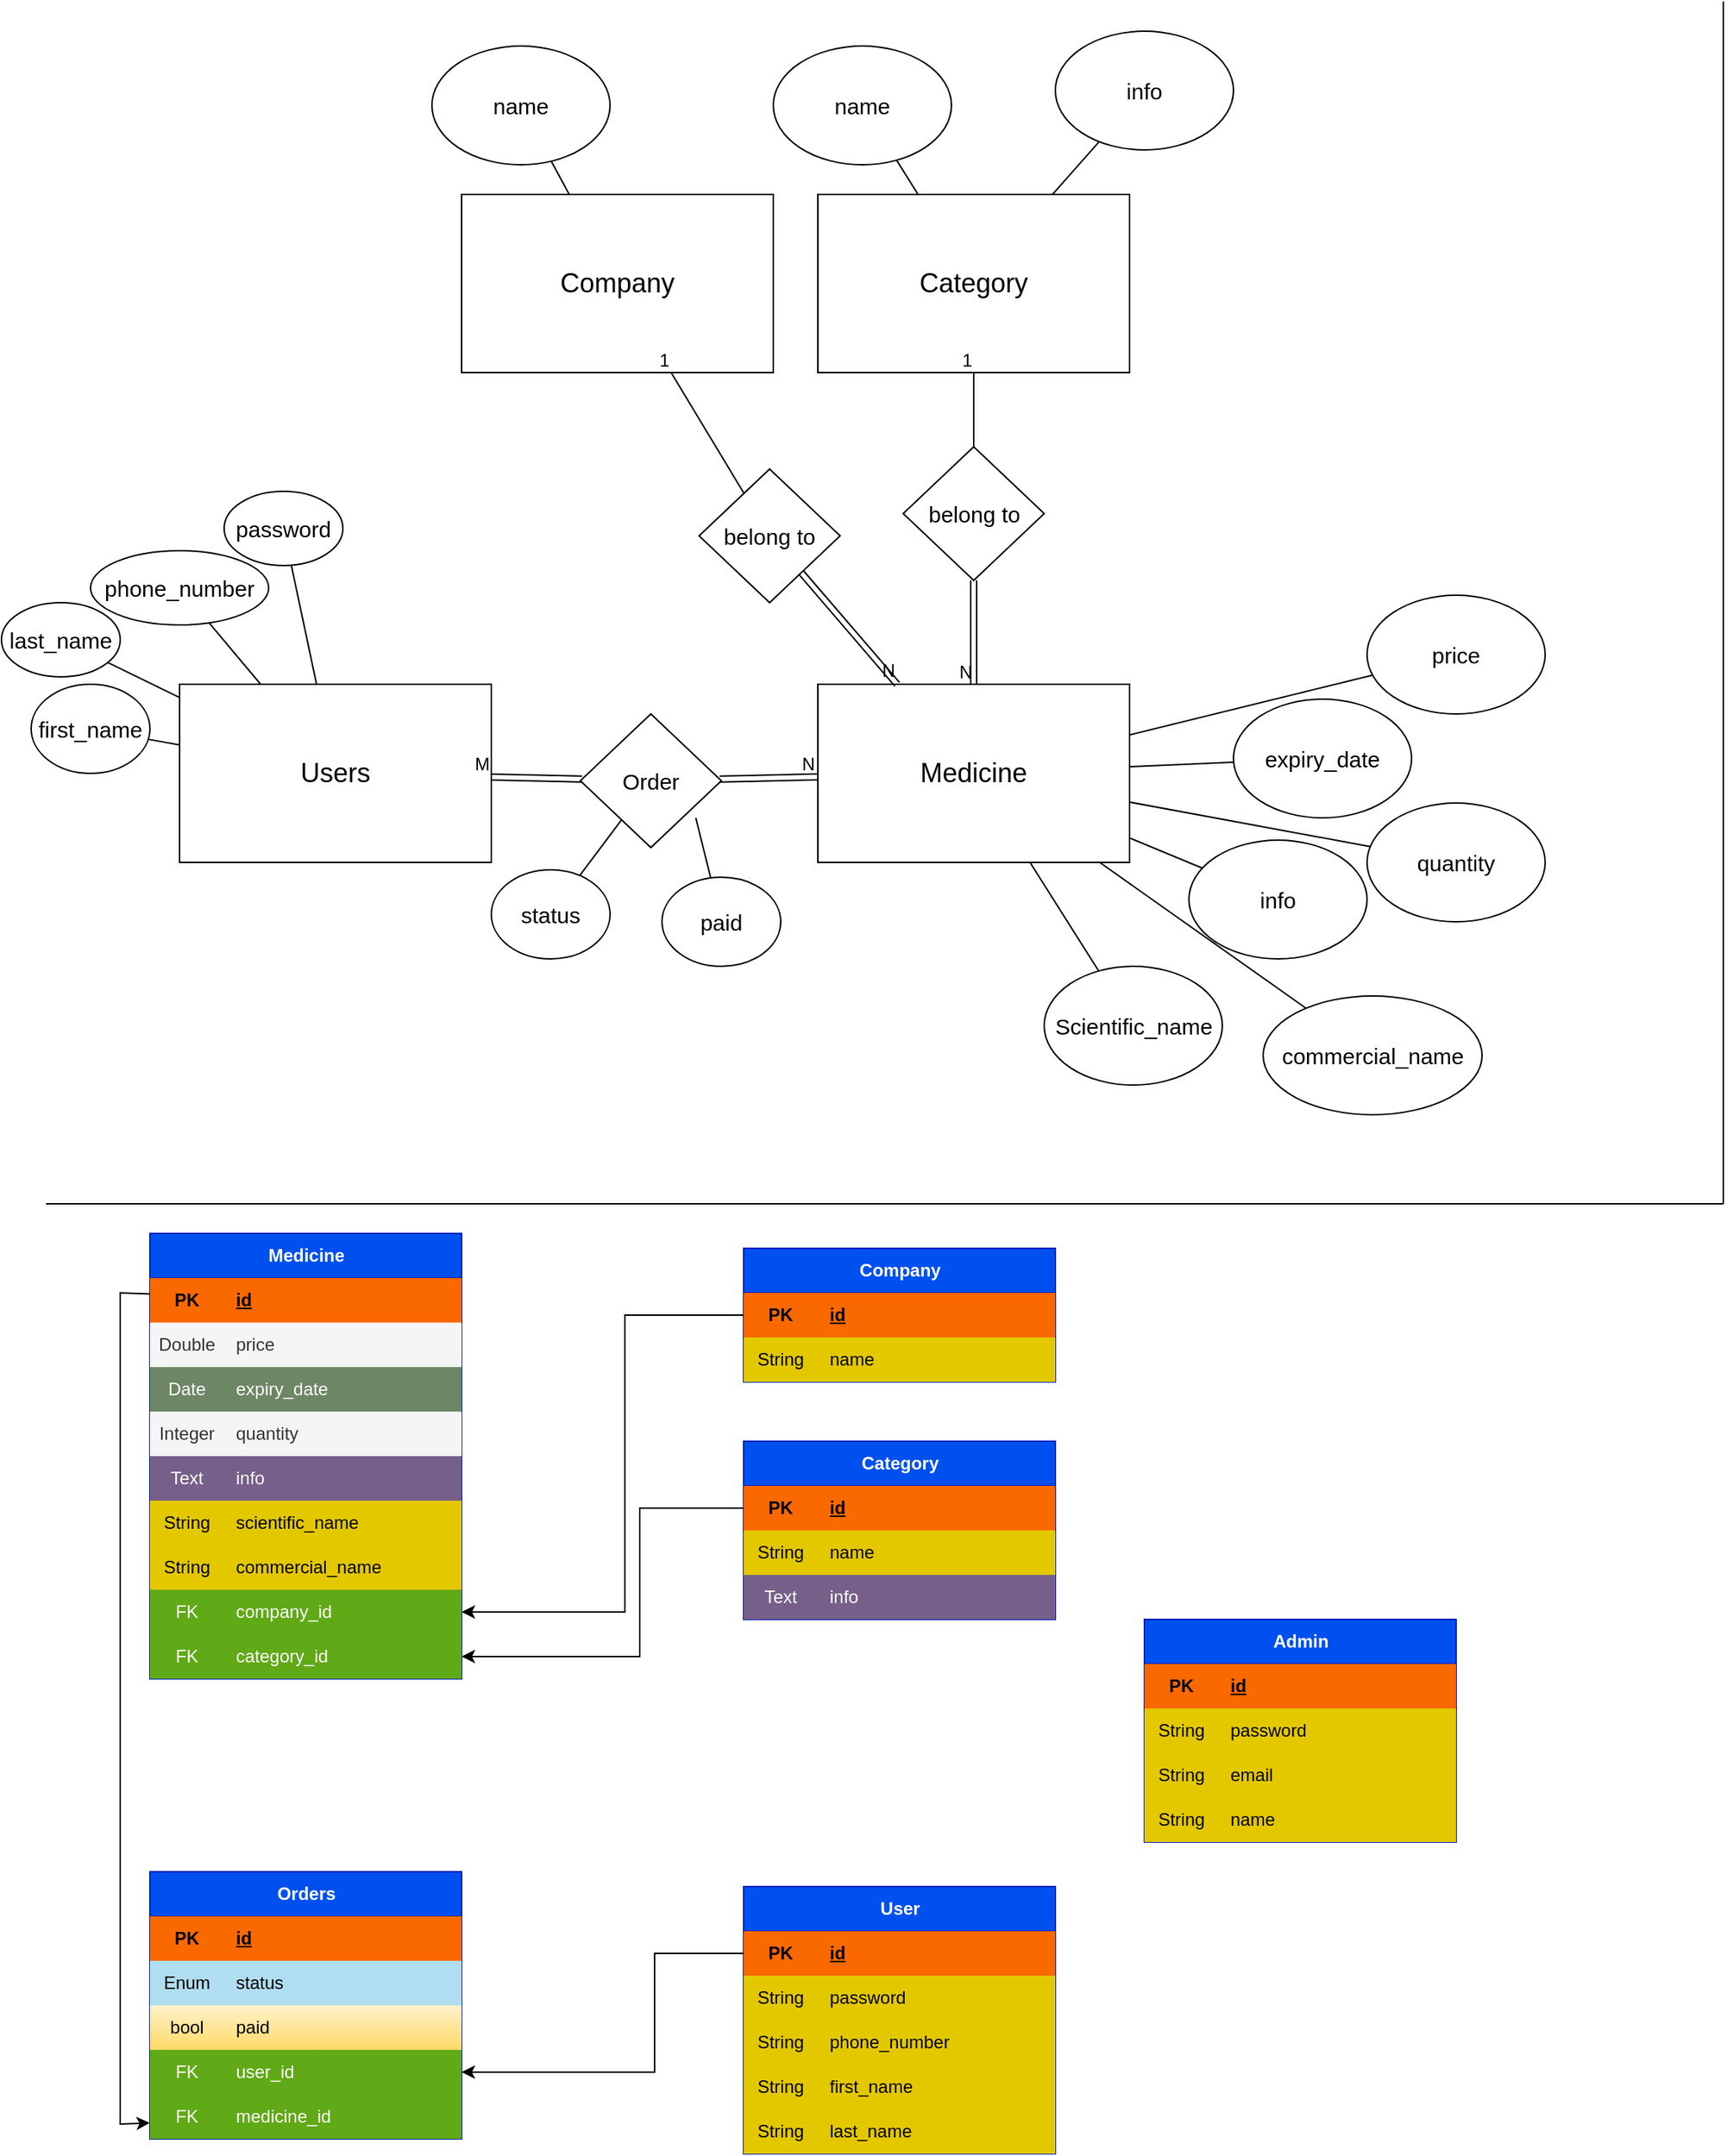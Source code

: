 <mxfile version="24.8.3">
  <diagram name="Page-1" id="ktYYeQN8WLj7u1vCZWg3">
    <mxGraphModel dx="1964" dy="618" grid="1" gridSize="10" guides="1" tooltips="1" connect="1" arrows="1" fold="1" page="1" pageScale="1" pageWidth="850" pageHeight="1100" math="0" shadow="0">
      <root>
        <mxCell id="0" />
        <mxCell id="1" parent="0" />
        <mxCell id="5e0rTwiGWB9B-gvFL6qZ-2" value="Company" style="rounded=0;whiteSpace=wrap;html=1;fontSize=18;" parent="1" vertex="1">
          <mxGeometry x="250" y="130" width="210" height="120" as="geometry" />
        </mxCell>
        <mxCell id="5e0rTwiGWB9B-gvFL6qZ-3" value="name" style="ellipse;whiteSpace=wrap;html=1;fontSize=15;" parent="1" vertex="1">
          <mxGeometry x="230" y="30" width="120" height="80" as="geometry" />
        </mxCell>
        <mxCell id="5e0rTwiGWB9B-gvFL6qZ-4" value="" style="endArrow=none;html=1;rounded=0;" parent="1" source="5e0rTwiGWB9B-gvFL6qZ-2" target="5e0rTwiGWB9B-gvFL6qZ-3" edge="1">
          <mxGeometry width="50" height="50" relative="1" as="geometry">
            <mxPoint x="440" y="120" as="sourcePoint" />
            <mxPoint x="490" y="70" as="targetPoint" />
          </mxGeometry>
        </mxCell>
        <mxCell id="5e0rTwiGWB9B-gvFL6qZ-5" value="Category" style="rounded=0;whiteSpace=wrap;html=1;fontSize=18;" parent="1" vertex="1">
          <mxGeometry x="490" y="130" width="210" height="120" as="geometry" />
        </mxCell>
        <mxCell id="5e0rTwiGWB9B-gvFL6qZ-6" value="name" style="ellipse;whiteSpace=wrap;html=1;fontSize=15;" parent="1" vertex="1">
          <mxGeometry x="460" y="30" width="120" height="80" as="geometry" />
        </mxCell>
        <mxCell id="5e0rTwiGWB9B-gvFL6qZ-7" value="" style="endArrow=none;html=1;rounded=0;" parent="1" source="5e0rTwiGWB9B-gvFL6qZ-5" target="5e0rTwiGWB9B-gvFL6qZ-6" edge="1">
          <mxGeometry width="50" height="50" relative="1" as="geometry">
            <mxPoint x="670" y="120" as="sourcePoint" />
            <mxPoint x="720" y="70" as="targetPoint" />
          </mxGeometry>
        </mxCell>
        <mxCell id="5e0rTwiGWB9B-gvFL6qZ-13" value="info" style="ellipse;whiteSpace=wrap;html=1;fontSize=15;" parent="1" vertex="1">
          <mxGeometry x="650" y="20" width="120" height="80" as="geometry" />
        </mxCell>
        <mxCell id="5e0rTwiGWB9B-gvFL6qZ-14" value="" style="endArrow=none;html=1;rounded=0;" parent="1" source="5e0rTwiGWB9B-gvFL6qZ-5" target="5e0rTwiGWB9B-gvFL6qZ-13" edge="1">
          <mxGeometry width="50" height="50" relative="1" as="geometry">
            <mxPoint x="768" y="120" as="sourcePoint" />
            <mxPoint x="930" y="60" as="targetPoint" />
          </mxGeometry>
        </mxCell>
        <mxCell id="5e0rTwiGWB9B-gvFL6qZ-15" value="Medicine" style="rounded=0;whiteSpace=wrap;html=1;fontSize=18;" parent="1" vertex="1">
          <mxGeometry x="490" y="460" width="210" height="120" as="geometry" />
        </mxCell>
        <mxCell id="5e0rTwiGWB9B-gvFL6qZ-16" value="Scientific_name" style="ellipse;whiteSpace=wrap;html=1;fontSize=15;" parent="1" vertex="1">
          <mxGeometry x="642.5" y="650" width="120" height="80" as="geometry" />
        </mxCell>
        <mxCell id="5e0rTwiGWB9B-gvFL6qZ-17" value="" style="endArrow=none;html=1;rounded=0;" parent="1" source="5e0rTwiGWB9B-gvFL6qZ-15" target="5e0rTwiGWB9B-gvFL6qZ-16" edge="1">
          <mxGeometry width="50" height="50" relative="1" as="geometry">
            <mxPoint x="670" y="450" as="sourcePoint" />
            <mxPoint x="720" y="400" as="targetPoint" />
          </mxGeometry>
        </mxCell>
        <mxCell id="5e0rTwiGWB9B-gvFL6qZ-18" value="info" style="ellipse;whiteSpace=wrap;html=1;fontSize=15;" parent="1" vertex="1">
          <mxGeometry x="740" y="565" width="120" height="80" as="geometry" />
        </mxCell>
        <mxCell id="5e0rTwiGWB9B-gvFL6qZ-19" value="" style="endArrow=none;html=1;rounded=0;" parent="1" source="5e0rTwiGWB9B-gvFL6qZ-15" target="5e0rTwiGWB9B-gvFL6qZ-18" edge="1">
          <mxGeometry width="50" height="50" relative="1" as="geometry">
            <mxPoint x="768" y="450" as="sourcePoint" />
            <mxPoint x="930" y="390" as="targetPoint" />
          </mxGeometry>
        </mxCell>
        <mxCell id="5e0rTwiGWB9B-gvFL6qZ-20" value="commercial_name" style="ellipse;whiteSpace=wrap;html=1;fontSize=15;" parent="1" vertex="1">
          <mxGeometry x="790" y="670" width="147.5" height="80" as="geometry" />
        </mxCell>
        <mxCell id="5e0rTwiGWB9B-gvFL6qZ-21" value="" style="endArrow=none;html=1;rounded=0;" parent="1" source="5e0rTwiGWB9B-gvFL6qZ-15" target="5e0rTwiGWB9B-gvFL6qZ-20" edge="1">
          <mxGeometry width="50" height="50" relative="1" as="geometry">
            <mxPoint x="587.5" y="450" as="sourcePoint" />
            <mxPoint x="862.5" y="370" as="targetPoint" />
          </mxGeometry>
        </mxCell>
        <mxCell id="5e0rTwiGWB9B-gvFL6qZ-22" value="quantity" style="ellipse;whiteSpace=wrap;html=1;fontSize=15;" parent="1" vertex="1">
          <mxGeometry x="860" y="540" width="120" height="80" as="geometry" />
        </mxCell>
        <mxCell id="5e0rTwiGWB9B-gvFL6qZ-23" value="" style="endArrow=none;html=1;rounded=0;" parent="1" source="5e0rTwiGWB9B-gvFL6qZ-15" target="5e0rTwiGWB9B-gvFL6qZ-22" edge="1">
          <mxGeometry width="50" height="50" relative="1" as="geometry">
            <mxPoint x="700" y="490" as="sourcePoint" />
            <mxPoint x="969" y="300" as="targetPoint" />
          </mxGeometry>
        </mxCell>
        <mxCell id="5e0rTwiGWB9B-gvFL6qZ-24" value="expiry_date" style="ellipse;whiteSpace=wrap;html=1;fontSize=15;" parent="1" vertex="1">
          <mxGeometry x="770" y="470" width="120" height="80" as="geometry" />
        </mxCell>
        <mxCell id="5e0rTwiGWB9B-gvFL6qZ-25" value="" style="endArrow=none;html=1;rounded=0;" parent="1" source="5e0rTwiGWB9B-gvFL6qZ-15" target="5e0rTwiGWB9B-gvFL6qZ-24" edge="1">
          <mxGeometry width="50" height="50" relative="1" as="geometry">
            <mxPoint x="670" y="500" as="sourcePoint" />
            <mxPoint x="1006" y="220" as="targetPoint" />
          </mxGeometry>
        </mxCell>
        <mxCell id="5e0rTwiGWB9B-gvFL6qZ-26" value="price" style="ellipse;whiteSpace=wrap;html=1;fontSize=15;" parent="1" vertex="1">
          <mxGeometry x="860" y="400" width="120" height="80" as="geometry" />
        </mxCell>
        <mxCell id="5e0rTwiGWB9B-gvFL6qZ-27" value="" style="endArrow=none;html=1;rounded=0;" parent="1" source="5e0rTwiGWB9B-gvFL6qZ-15" target="5e0rTwiGWB9B-gvFL6qZ-26" edge="1">
          <mxGeometry width="50" height="50" relative="1" as="geometry">
            <mxPoint x="680.005" y="320" as="sourcePoint" />
            <mxPoint x="1034.41" y="60" as="targetPoint" />
          </mxGeometry>
        </mxCell>
        <mxCell id="5e0rTwiGWB9B-gvFL6qZ-28" value="belong to" style="rhombus;whiteSpace=wrap;html=1;fontSize=15;" parent="1" vertex="1">
          <mxGeometry x="547.5" y="300" width="95" height="90" as="geometry" />
        </mxCell>
        <mxCell id="5e0rTwiGWB9B-gvFL6qZ-29" value="" style="shape=link;html=1;rounded=0;" parent="1" source="5e0rTwiGWB9B-gvFL6qZ-28" target="5e0rTwiGWB9B-gvFL6qZ-15" edge="1">
          <mxGeometry relative="1" as="geometry">
            <mxPoint x="410" y="390" as="sourcePoint" />
            <mxPoint x="570" y="390" as="targetPoint" />
          </mxGeometry>
        </mxCell>
        <mxCell id="5e0rTwiGWB9B-gvFL6qZ-30" value="N" style="resizable=0;html=1;whiteSpace=wrap;align=right;verticalAlign=bottom;" parent="5e0rTwiGWB9B-gvFL6qZ-29" connectable="0" vertex="1">
          <mxGeometry x="1" relative="1" as="geometry" />
        </mxCell>
        <mxCell id="5e0rTwiGWB9B-gvFL6qZ-31" value="" style="endArrow=none;html=1;rounded=0;" parent="1" source="5e0rTwiGWB9B-gvFL6qZ-28" target="5e0rTwiGWB9B-gvFL6qZ-5" edge="1">
          <mxGeometry relative="1" as="geometry">
            <mxPoint x="500" y="270" as="sourcePoint" />
            <mxPoint x="660" y="270" as="targetPoint" />
          </mxGeometry>
        </mxCell>
        <mxCell id="5e0rTwiGWB9B-gvFL6qZ-32" value="1" style="resizable=0;html=1;whiteSpace=wrap;align=right;verticalAlign=bottom;" parent="5e0rTwiGWB9B-gvFL6qZ-31" connectable="0" vertex="1">
          <mxGeometry x="1" relative="1" as="geometry" />
        </mxCell>
        <mxCell id="5e0rTwiGWB9B-gvFL6qZ-33" value="belong to" style="rhombus;whiteSpace=wrap;html=1;fontSize=15;" parent="1" vertex="1">
          <mxGeometry x="410" y="315" width="95" height="90" as="geometry" />
        </mxCell>
        <mxCell id="5e0rTwiGWB9B-gvFL6qZ-34" value="" style="shape=link;html=1;rounded=0;" parent="1" source="5e0rTwiGWB9B-gvFL6qZ-33" target="5e0rTwiGWB9B-gvFL6qZ-15" edge="1">
          <mxGeometry relative="1" as="geometry">
            <mxPoint x="152.5" y="260" as="sourcePoint" />
            <mxPoint x="450.0" y="230.0" as="targetPoint" />
          </mxGeometry>
        </mxCell>
        <mxCell id="5e0rTwiGWB9B-gvFL6qZ-35" value="N" style="resizable=0;html=1;whiteSpace=wrap;align=right;verticalAlign=bottom;" parent="5e0rTwiGWB9B-gvFL6qZ-34" connectable="0" vertex="1">
          <mxGeometry x="1" relative="1" as="geometry" />
        </mxCell>
        <mxCell id="5e0rTwiGWB9B-gvFL6qZ-36" value="" style="endArrow=none;html=1;rounded=0;" parent="1" source="5e0rTwiGWB9B-gvFL6qZ-33" target="5e0rTwiGWB9B-gvFL6qZ-2" edge="1">
          <mxGeometry relative="1" as="geometry">
            <mxPoint x="352.5" y="270" as="sourcePoint" />
            <mxPoint x="447.5" y="250" as="targetPoint" />
          </mxGeometry>
        </mxCell>
        <mxCell id="5e0rTwiGWB9B-gvFL6qZ-37" value="1" style="resizable=0;html=1;whiteSpace=wrap;align=right;verticalAlign=bottom;" parent="5e0rTwiGWB9B-gvFL6qZ-36" connectable="0" vertex="1">
          <mxGeometry x="1" relative="1" as="geometry" />
        </mxCell>
        <mxCell id="5e0rTwiGWB9B-gvFL6qZ-38" value="" style="endArrow=none;html=1;rounded=0;" parent="1" edge="1">
          <mxGeometry relative="1" as="geometry">
            <mxPoint x="-30" y="810" as="sourcePoint" />
            <mxPoint x="1100" y="810" as="targetPoint" />
          </mxGeometry>
        </mxCell>
        <mxCell id="5e0rTwiGWB9B-gvFL6qZ-39" value="" style="endArrow=none;html=1;rounded=0;" parent="1" edge="1">
          <mxGeometry relative="1" as="geometry">
            <mxPoint x="1100" as="sourcePoint" />
            <mxPoint x="1100" y="810" as="targetPoint" />
          </mxGeometry>
        </mxCell>
        <mxCell id="5e0rTwiGWB9B-gvFL6qZ-40" value="User" style="shape=table;startSize=30;container=1;collapsible=1;childLayout=tableLayout;fixedRows=1;rowLines=0;fontStyle=1;align=center;resizeLast=1;html=1;fillColor=#0050ef;strokeColor=#001DBC;fontColor=#ffffff;strokeWidth=1;perimeterSpacing=0;" parent="1" vertex="1">
          <mxGeometry x="440" y="1270" width="210" height="180" as="geometry" />
        </mxCell>
        <mxCell id="5e0rTwiGWB9B-gvFL6qZ-41" value="" style="shape=tableRow;horizontal=0;startSize=0;swimlaneHead=0;swimlaneBody=0;fillColor=none;collapsible=0;dropTarget=0;points=[[0,0.5],[1,0.5]];portConstraint=eastwest;top=0;left=0;right=0;bottom=1;" parent="5e0rTwiGWB9B-gvFL6qZ-40" vertex="1">
          <mxGeometry y="30" width="210" height="30" as="geometry" />
        </mxCell>
        <mxCell id="5e0rTwiGWB9B-gvFL6qZ-42" value="PK" style="shape=partialRectangle;connectable=0;fillColor=#fa6800;top=0;left=0;bottom=0;right=0;fontStyle=1;overflow=hidden;whiteSpace=wrap;html=1;strokeColor=#C73500;fontColor=#000000;" parent="5e0rTwiGWB9B-gvFL6qZ-41" vertex="1">
          <mxGeometry width="50" height="30" as="geometry">
            <mxRectangle width="50" height="30" as="alternateBounds" />
          </mxGeometry>
        </mxCell>
        <mxCell id="5e0rTwiGWB9B-gvFL6qZ-43" value="id" style="shape=partialRectangle;connectable=0;fillColor=#fa6800;top=0;left=0;bottom=0;right=0;align=left;spacingLeft=6;fontStyle=5;overflow=hidden;whiteSpace=wrap;html=1;fontColor=#000000;strokeColor=#C73500;" parent="5e0rTwiGWB9B-gvFL6qZ-41" vertex="1">
          <mxGeometry x="50" width="160" height="30" as="geometry">
            <mxRectangle width="160" height="30" as="alternateBounds" />
          </mxGeometry>
        </mxCell>
        <mxCell id="5e0rTwiGWB9B-gvFL6qZ-47" value="" style="shape=tableRow;horizontal=0;startSize=0;swimlaneHead=0;swimlaneBody=0;fillColor=none;collapsible=0;dropTarget=0;points=[[0,0.5],[1,0.5]];portConstraint=eastwest;top=0;left=0;right=0;bottom=0;" parent="5e0rTwiGWB9B-gvFL6qZ-40" vertex="1">
          <mxGeometry y="60" width="210" height="30" as="geometry" />
        </mxCell>
        <mxCell id="5e0rTwiGWB9B-gvFL6qZ-48" value="String" style="shape=partialRectangle;connectable=0;fillColor=#e3c800;top=0;left=0;bottom=0;right=0;editable=1;overflow=hidden;whiteSpace=wrap;html=1;fontColor=#000000;strokeColor=#B09500;" parent="5e0rTwiGWB9B-gvFL6qZ-47" vertex="1">
          <mxGeometry width="50" height="30" as="geometry">
            <mxRectangle width="50" height="30" as="alternateBounds" />
          </mxGeometry>
        </mxCell>
        <mxCell id="5e0rTwiGWB9B-gvFL6qZ-49" value="password" style="shape=partialRectangle;connectable=0;fillColor=#e3c800;top=0;left=0;bottom=0;right=0;align=left;spacingLeft=6;overflow=hidden;whiteSpace=wrap;html=1;fontColor=#000000;strokeColor=#B09500;" parent="5e0rTwiGWB9B-gvFL6qZ-47" vertex="1">
          <mxGeometry x="50" width="160" height="30" as="geometry">
            <mxRectangle width="160" height="30" as="alternateBounds" />
          </mxGeometry>
        </mxCell>
        <mxCell id="5e0rTwiGWB9B-gvFL6qZ-55" value="" style="shape=tableRow;horizontal=0;startSize=0;swimlaneHead=0;swimlaneBody=0;fillColor=none;collapsible=0;dropTarget=0;points=[[0,0.5],[1,0.5]];portConstraint=eastwest;top=0;left=0;right=0;bottom=0;" parent="5e0rTwiGWB9B-gvFL6qZ-40" vertex="1">
          <mxGeometry y="90" width="210" height="30" as="geometry" />
        </mxCell>
        <mxCell id="5e0rTwiGWB9B-gvFL6qZ-56" value="String" style="shape=partialRectangle;connectable=0;top=0;left=0;bottom=0;right=0;editable=1;overflow=hidden;whiteSpace=wrap;html=1;fillColor=#e3c800;fontColor=#000000;strokeColor=#B09500;" parent="5e0rTwiGWB9B-gvFL6qZ-55" vertex="1">
          <mxGeometry width="50" height="30" as="geometry">
            <mxRectangle width="50" height="30" as="alternateBounds" />
          </mxGeometry>
        </mxCell>
        <mxCell id="5e0rTwiGWB9B-gvFL6qZ-57" value="phone_number" style="shape=partialRectangle;connectable=0;top=0;left=0;bottom=0;right=0;align=left;spacingLeft=6;overflow=hidden;whiteSpace=wrap;html=1;fillColor=#e3c800;fontColor=#000000;strokeColor=#B09500;" parent="5e0rTwiGWB9B-gvFL6qZ-55" vertex="1">
          <mxGeometry x="50" width="160" height="30" as="geometry">
            <mxRectangle width="160" height="30" as="alternateBounds" />
          </mxGeometry>
        </mxCell>
        <mxCell id="5e0rTwiGWB9B-gvFL6qZ-61" value="" style="shape=tableRow;horizontal=0;startSize=0;swimlaneHead=0;swimlaneBody=0;fillColor=none;collapsible=0;dropTarget=0;points=[[0,0.5],[1,0.5]];portConstraint=eastwest;top=0;left=0;right=0;bottom=0;" parent="5e0rTwiGWB9B-gvFL6qZ-40" vertex="1">
          <mxGeometry y="120" width="210" height="30" as="geometry" />
        </mxCell>
        <mxCell id="5e0rTwiGWB9B-gvFL6qZ-62" value="String" style="shape=partialRectangle;connectable=0;top=0;left=0;bottom=0;right=0;editable=1;overflow=hidden;whiteSpace=wrap;html=1;fillColor=#e3c800;fontColor=#000000;strokeColor=#B09500;" parent="5e0rTwiGWB9B-gvFL6qZ-61" vertex="1">
          <mxGeometry width="50" height="30" as="geometry">
            <mxRectangle width="50" height="30" as="alternateBounds" />
          </mxGeometry>
        </mxCell>
        <mxCell id="5e0rTwiGWB9B-gvFL6qZ-63" value="first_name" style="shape=partialRectangle;connectable=0;top=0;left=0;bottom=0;right=0;align=left;spacingLeft=6;overflow=hidden;whiteSpace=wrap;html=1;fillColor=#e3c800;fontColor=#000000;strokeColor=#B09500;" parent="5e0rTwiGWB9B-gvFL6qZ-61" vertex="1">
          <mxGeometry x="50" width="160" height="30" as="geometry">
            <mxRectangle width="160" height="30" as="alternateBounds" />
          </mxGeometry>
        </mxCell>
        <mxCell id="5e0rTwiGWB9B-gvFL6qZ-50" value="" style="shape=tableRow;horizontal=0;startSize=0;swimlaneHead=0;swimlaneBody=0;fillColor=none;collapsible=0;dropTarget=0;points=[[0,0.5],[1,0.5]];portConstraint=eastwest;top=0;left=0;right=0;bottom=0;" parent="5e0rTwiGWB9B-gvFL6qZ-40" vertex="1">
          <mxGeometry y="150" width="210" height="30" as="geometry" />
        </mxCell>
        <mxCell id="5e0rTwiGWB9B-gvFL6qZ-51" value="String" style="shape=partialRectangle;connectable=0;top=0;left=0;bottom=0;right=0;editable=1;overflow=hidden;whiteSpace=wrap;html=1;fillColor=#e3c800;fontColor=#000000;strokeColor=#B09500;" parent="5e0rTwiGWB9B-gvFL6qZ-50" vertex="1">
          <mxGeometry width="50" height="30" as="geometry">
            <mxRectangle width="50" height="30" as="alternateBounds" />
          </mxGeometry>
        </mxCell>
        <mxCell id="5e0rTwiGWB9B-gvFL6qZ-52" value="last_name" style="shape=partialRectangle;connectable=0;top=0;left=0;bottom=0;right=0;align=left;spacingLeft=6;overflow=hidden;whiteSpace=wrap;html=1;fillColor=#e3c800;fontColor=#000000;strokeColor=#B09500;" parent="5e0rTwiGWB9B-gvFL6qZ-50" vertex="1">
          <mxGeometry x="50" width="160" height="30" as="geometry">
            <mxRectangle width="160" height="30" as="alternateBounds" />
          </mxGeometry>
        </mxCell>
        <mxCell id="5e0rTwiGWB9B-gvFL6qZ-64" value="Company" style="shape=table;startSize=30;container=1;collapsible=1;childLayout=tableLayout;fixedRows=1;rowLines=0;fontStyle=1;align=center;resizeLast=1;html=1;fillColor=#0050ef;strokeColor=#001DBC;fontColor=#ffffff;" parent="1" vertex="1">
          <mxGeometry x="440" y="840" width="210" height="90" as="geometry" />
        </mxCell>
        <mxCell id="5e0rTwiGWB9B-gvFL6qZ-65" value="" style="shape=tableRow;horizontal=0;startSize=0;swimlaneHead=0;swimlaneBody=0;fillColor=none;collapsible=0;dropTarget=0;points=[[0,0.5],[1,0.5]];portConstraint=eastwest;top=0;left=0;right=0;bottom=1;" parent="5e0rTwiGWB9B-gvFL6qZ-64" vertex="1">
          <mxGeometry y="30" width="210" height="30" as="geometry" />
        </mxCell>
        <mxCell id="5e0rTwiGWB9B-gvFL6qZ-66" value="PK" style="shape=partialRectangle;connectable=0;fillColor=#fa6800;top=0;left=0;bottom=0;right=0;fontStyle=1;overflow=hidden;whiteSpace=wrap;html=1;strokeColor=#C73500;fontColor=#000000;" parent="5e0rTwiGWB9B-gvFL6qZ-65" vertex="1">
          <mxGeometry width="50" height="30" as="geometry">
            <mxRectangle width="50" height="30" as="alternateBounds" />
          </mxGeometry>
        </mxCell>
        <mxCell id="5e0rTwiGWB9B-gvFL6qZ-67" value="id" style="shape=partialRectangle;connectable=0;fillColor=#fa6800;top=0;left=0;bottom=0;right=0;align=left;spacingLeft=6;fontStyle=5;overflow=hidden;whiteSpace=wrap;html=1;fontColor=#000000;strokeColor=#C73500;" parent="5e0rTwiGWB9B-gvFL6qZ-65" vertex="1">
          <mxGeometry x="50" width="160" height="30" as="geometry">
            <mxRectangle width="160" height="30" as="alternateBounds" />
          </mxGeometry>
        </mxCell>
        <mxCell id="5e0rTwiGWB9B-gvFL6qZ-80" value="" style="shape=tableRow;horizontal=0;startSize=0;swimlaneHead=0;swimlaneBody=0;fillColor=none;collapsible=0;dropTarget=0;points=[[0,0.5],[1,0.5]];portConstraint=eastwest;top=0;left=0;right=0;bottom=0;" parent="5e0rTwiGWB9B-gvFL6qZ-64" vertex="1">
          <mxGeometry y="60" width="210" height="30" as="geometry" />
        </mxCell>
        <mxCell id="5e0rTwiGWB9B-gvFL6qZ-81" value="String" style="shape=partialRectangle;connectable=0;top=0;left=0;bottom=0;right=0;editable=1;overflow=hidden;whiteSpace=wrap;html=1;fillColor=#e3c800;fontColor=#000000;strokeColor=#B09500;" parent="5e0rTwiGWB9B-gvFL6qZ-80" vertex="1">
          <mxGeometry width="50" height="30" as="geometry">
            <mxRectangle width="50" height="30" as="alternateBounds" />
          </mxGeometry>
        </mxCell>
        <mxCell id="5e0rTwiGWB9B-gvFL6qZ-82" value="name" style="shape=partialRectangle;connectable=0;top=0;left=0;bottom=0;right=0;align=left;spacingLeft=6;overflow=hidden;whiteSpace=wrap;html=1;fillColor=#e3c800;fontColor=#000000;strokeColor=#B09500;" parent="5e0rTwiGWB9B-gvFL6qZ-80" vertex="1">
          <mxGeometry x="50" width="160" height="30" as="geometry">
            <mxRectangle width="160" height="30" as="alternateBounds" />
          </mxGeometry>
        </mxCell>
        <mxCell id="5e0rTwiGWB9B-gvFL6qZ-89" value="" style="endArrow=classic;html=1;rounded=0;exitX=0;exitY=0.5;exitDx=0;exitDy=0;" parent="1" source="5e0rTwiGWB9B-gvFL6qZ-65" target="Y0nzjm_N_6wjHUXYPser-44" edge="1">
          <mxGeometry width="50" height="50" relative="1" as="geometry">
            <mxPoint x="340" y="970" as="sourcePoint" />
            <mxPoint x="290" y="1110" as="targetPoint" />
            <Array as="points">
              <mxPoint x="360" y="885" />
              <mxPoint x="360" y="1085" />
            </Array>
          </mxGeometry>
        </mxCell>
        <mxCell id="5e0rTwiGWB9B-gvFL6qZ-90" value="Category" style="shape=table;startSize=30;container=1;collapsible=1;childLayout=tableLayout;fixedRows=1;rowLines=0;fontStyle=1;align=center;resizeLast=1;html=1;fillColor=#0050ef;strokeColor=#001DBC;fontColor=#ffffff;" parent="1" vertex="1">
          <mxGeometry x="440" y="970" width="210" height="120" as="geometry" />
        </mxCell>
        <mxCell id="5e0rTwiGWB9B-gvFL6qZ-91" value="" style="shape=tableRow;horizontal=0;startSize=0;swimlaneHead=0;swimlaneBody=0;fillColor=none;collapsible=0;dropTarget=0;points=[[0,0.5],[1,0.5]];portConstraint=eastwest;top=0;left=0;right=0;bottom=1;" parent="5e0rTwiGWB9B-gvFL6qZ-90" vertex="1">
          <mxGeometry y="30" width="210" height="30" as="geometry" />
        </mxCell>
        <mxCell id="5e0rTwiGWB9B-gvFL6qZ-92" value="PK" style="shape=partialRectangle;connectable=0;fillColor=#fa6800;top=0;left=0;bottom=0;right=0;fontStyle=1;overflow=hidden;whiteSpace=wrap;html=1;strokeColor=#C73500;fontColor=#000000;" parent="5e0rTwiGWB9B-gvFL6qZ-91" vertex="1">
          <mxGeometry width="50" height="30" as="geometry">
            <mxRectangle width="50" height="30" as="alternateBounds" />
          </mxGeometry>
        </mxCell>
        <mxCell id="5e0rTwiGWB9B-gvFL6qZ-93" value="id" style="shape=partialRectangle;connectable=0;fillColor=#fa6800;top=0;left=0;bottom=0;right=0;align=left;spacingLeft=6;fontStyle=5;overflow=hidden;whiteSpace=wrap;html=1;fontColor=#000000;strokeColor=#C73500;" parent="5e0rTwiGWB9B-gvFL6qZ-91" vertex="1">
          <mxGeometry x="50" width="160" height="30" as="geometry">
            <mxRectangle width="160" height="30" as="alternateBounds" />
          </mxGeometry>
        </mxCell>
        <mxCell id="5e0rTwiGWB9B-gvFL6qZ-94" value="" style="shape=tableRow;horizontal=0;startSize=0;swimlaneHead=0;swimlaneBody=0;fillColor=none;collapsible=0;dropTarget=0;points=[[0,0.5],[1,0.5]];portConstraint=eastwest;top=0;left=0;right=0;bottom=0;" parent="5e0rTwiGWB9B-gvFL6qZ-90" vertex="1">
          <mxGeometry y="60" width="210" height="30" as="geometry" />
        </mxCell>
        <mxCell id="5e0rTwiGWB9B-gvFL6qZ-95" value="String" style="shape=partialRectangle;connectable=0;top=0;left=0;bottom=0;right=0;editable=1;overflow=hidden;whiteSpace=wrap;html=1;fillColor=#e3c800;fontColor=#000000;strokeColor=#B09500;" parent="5e0rTwiGWB9B-gvFL6qZ-94" vertex="1">
          <mxGeometry width="50" height="30" as="geometry">
            <mxRectangle width="50" height="30" as="alternateBounds" />
          </mxGeometry>
        </mxCell>
        <mxCell id="5e0rTwiGWB9B-gvFL6qZ-96" value="name" style="shape=partialRectangle;connectable=0;top=0;left=0;bottom=0;right=0;align=left;spacingLeft=6;overflow=hidden;whiteSpace=wrap;html=1;fillColor=#e3c800;fontColor=#000000;strokeColor=#B09500;" parent="5e0rTwiGWB9B-gvFL6qZ-94" vertex="1">
          <mxGeometry x="50" width="160" height="30" as="geometry">
            <mxRectangle width="160" height="30" as="alternateBounds" />
          </mxGeometry>
        </mxCell>
        <mxCell id="5e0rTwiGWB9B-gvFL6qZ-97" value="" style="shape=tableRow;horizontal=0;startSize=0;swimlaneHead=0;swimlaneBody=0;fillColor=none;collapsible=0;dropTarget=0;points=[[0,0.5],[1,0.5]];portConstraint=eastwest;top=0;left=0;right=0;bottom=0;" parent="5e0rTwiGWB9B-gvFL6qZ-90" vertex="1">
          <mxGeometry y="90" width="210" height="30" as="geometry" />
        </mxCell>
        <mxCell id="5e0rTwiGWB9B-gvFL6qZ-98" value="Text" style="shape=partialRectangle;connectable=0;top=0;left=0;bottom=0;right=0;editable=1;overflow=hidden;whiteSpace=wrap;html=1;fillColor=#76608a;fontColor=#ffffff;strokeColor=#432D57;" parent="5e0rTwiGWB9B-gvFL6qZ-97" vertex="1">
          <mxGeometry width="50" height="30" as="geometry">
            <mxRectangle width="50" height="30" as="alternateBounds" />
          </mxGeometry>
        </mxCell>
        <mxCell id="5e0rTwiGWB9B-gvFL6qZ-99" value="info" style="shape=partialRectangle;connectable=0;top=0;left=0;bottom=0;right=0;align=left;spacingLeft=6;overflow=hidden;whiteSpace=wrap;html=1;fillColor=#76608a;fontColor=#ffffff;strokeColor=#432D57;" parent="5e0rTwiGWB9B-gvFL6qZ-97" vertex="1">
          <mxGeometry x="50" width="160" height="30" as="geometry">
            <mxRectangle width="160" height="30" as="alternateBounds" />
          </mxGeometry>
        </mxCell>
        <mxCell id="5e0rTwiGWB9B-gvFL6qZ-100" value="" style="endArrow=classic;html=1;rounded=0;exitX=0;exitY=0.5;exitDx=0;exitDy=0;" parent="1" source="5e0rTwiGWB9B-gvFL6qZ-91" target="Y0nzjm_N_6wjHUXYPser-47" edge="1">
          <mxGeometry width="50" height="50" relative="1" as="geometry">
            <mxPoint x="450" y="895" as="sourcePoint" />
            <mxPoint x="280" y="1105" as="targetPoint" />
            <Array as="points">
              <mxPoint x="370" y="1015" />
              <mxPoint x="370" y="1115" />
            </Array>
          </mxGeometry>
        </mxCell>
        <mxCell id="Y0nzjm_N_6wjHUXYPser-1" value="Users" style="rounded=0;whiteSpace=wrap;html=1;fontSize=18;" vertex="1" parent="1">
          <mxGeometry x="60" y="460" width="210" height="120" as="geometry" />
        </mxCell>
        <mxCell id="Y0nzjm_N_6wjHUXYPser-2" value="first_name" style="ellipse;whiteSpace=wrap;html=1;fontSize=15;" vertex="1" parent="1">
          <mxGeometry x="-40" y="460" width="80" height="60" as="geometry" />
        </mxCell>
        <mxCell id="Y0nzjm_N_6wjHUXYPser-3" value="" style="endArrow=none;html=1;rounded=0;" edge="1" parent="1" source="Y0nzjm_N_6wjHUXYPser-1" target="Y0nzjm_N_6wjHUXYPser-2">
          <mxGeometry width="50" height="50" relative="1" as="geometry">
            <mxPoint x="260" y="350" as="sourcePoint" />
            <mxPoint x="310" y="300" as="targetPoint" />
          </mxGeometry>
        </mxCell>
        <mxCell id="Y0nzjm_N_6wjHUXYPser-4" value="Order" style="rhombus;whiteSpace=wrap;html=1;fontSize=15;" vertex="1" parent="1">
          <mxGeometry x="330" y="480" width="95" height="90" as="geometry" />
        </mxCell>
        <mxCell id="Y0nzjm_N_6wjHUXYPser-5" value="" style="shape=link;html=1;rounded=0;" edge="1" parent="1" source="Y0nzjm_N_6wjHUXYPser-4" target="5e0rTwiGWB9B-gvFL6qZ-15">
          <mxGeometry relative="1" as="geometry">
            <mxPoint x="-27.5" y="490" as="sourcePoint" />
            <mxPoint x="363" y="690" as="targetPoint" />
          </mxGeometry>
        </mxCell>
        <mxCell id="Y0nzjm_N_6wjHUXYPser-6" value="N" style="resizable=0;html=1;whiteSpace=wrap;align=right;verticalAlign=bottom;" connectable="0" vertex="1" parent="Y0nzjm_N_6wjHUXYPser-5">
          <mxGeometry x="1" relative="1" as="geometry" />
        </mxCell>
        <mxCell id="Y0nzjm_N_6wjHUXYPser-9" value="" style="shape=link;html=1;rounded=0;" edge="1" parent="1" source="Y0nzjm_N_6wjHUXYPser-4" target="Y0nzjm_N_6wjHUXYPser-1">
          <mxGeometry relative="1" as="geometry">
            <mxPoint x="310" y="520" as="sourcePoint" />
            <mxPoint x="290" y="530" as="targetPoint" />
          </mxGeometry>
        </mxCell>
        <mxCell id="Y0nzjm_N_6wjHUXYPser-10" value="M" style="resizable=0;html=1;whiteSpace=wrap;align=right;verticalAlign=bottom;" connectable="0" vertex="1" parent="Y0nzjm_N_6wjHUXYPser-9">
          <mxGeometry x="1" relative="1" as="geometry" />
        </mxCell>
        <mxCell id="Y0nzjm_N_6wjHUXYPser-11" value="last&lt;span style=&quot;background-color: initial;&quot;&gt;_name&lt;/span&gt;" style="ellipse;whiteSpace=wrap;html=1;fontSize=15;" vertex="1" parent="1">
          <mxGeometry x="-60" y="405" width="80" height="50" as="geometry" />
        </mxCell>
        <mxCell id="Y0nzjm_N_6wjHUXYPser-12" value="" style="endArrow=none;html=1;rounded=0;" edge="1" parent="1" target="Y0nzjm_N_6wjHUXYPser-11" source="Y0nzjm_N_6wjHUXYPser-1">
          <mxGeometry width="50" height="50" relative="1" as="geometry">
            <mxPoint x="251" y="445" as="sourcePoint" />
            <mxPoint x="440" y="285" as="targetPoint" />
          </mxGeometry>
        </mxCell>
        <mxCell id="Y0nzjm_N_6wjHUXYPser-13" value="phone_number" style="ellipse;whiteSpace=wrap;html=1;fontSize=15;" vertex="1" parent="1">
          <mxGeometry y="370" width="120" height="50" as="geometry" />
        </mxCell>
        <mxCell id="Y0nzjm_N_6wjHUXYPser-14" value="" style="endArrow=none;html=1;rounded=0;" edge="1" parent="1" target="Y0nzjm_N_6wjHUXYPser-13" source="Y0nzjm_N_6wjHUXYPser-1">
          <mxGeometry width="50" height="50" relative="1" as="geometry">
            <mxPoint x="162.442" y="520" as="sourcePoint" />
            <mxPoint x="520" y="310" as="targetPoint" />
          </mxGeometry>
        </mxCell>
        <mxCell id="Y0nzjm_N_6wjHUXYPser-16" value="password" style="ellipse;whiteSpace=wrap;html=1;fontSize=15;" vertex="1" parent="1">
          <mxGeometry x="90" y="330" width="80" height="50" as="geometry" />
        </mxCell>
        <mxCell id="Y0nzjm_N_6wjHUXYPser-17" value="" style="endArrow=none;html=1;rounded=0;" edge="1" parent="1" target="Y0nzjm_N_6wjHUXYPser-16" source="Y0nzjm_N_6wjHUXYPser-1">
          <mxGeometry width="50" height="50" relative="1" as="geometry">
            <mxPoint x="263.333" y="460" as="sourcePoint" />
            <mxPoint x="710" y="270" as="targetPoint" />
          </mxGeometry>
        </mxCell>
        <mxCell id="Y0nzjm_N_6wjHUXYPser-20" value="status" style="ellipse;whiteSpace=wrap;html=1;fontSize=15;" vertex="1" parent="1">
          <mxGeometry x="270" y="585" width="80" height="60" as="geometry" />
        </mxCell>
        <mxCell id="Y0nzjm_N_6wjHUXYPser-21" value="" style="endArrow=none;html=1;rounded=0;" edge="1" parent="1" target="Y0nzjm_N_6wjHUXYPser-20" source="Y0nzjm_N_6wjHUXYPser-4">
          <mxGeometry width="50" height="50" relative="1" as="geometry">
            <mxPoint x="420" y="635" as="sourcePoint" />
            <mxPoint x="670" y="420" as="targetPoint" />
          </mxGeometry>
        </mxCell>
        <mxCell id="Y0nzjm_N_6wjHUXYPser-22" value="Medicine" style="shape=table;startSize=30;container=1;collapsible=1;childLayout=tableLayout;fixedRows=1;rowLines=0;fontStyle=1;align=center;resizeLast=1;html=1;fillColor=#0050ef;strokeColor=#001DBC;fontColor=#ffffff;strokeWidth=1;perimeterSpacing=0;" vertex="1" parent="1">
          <mxGeometry x="40" y="830" width="210" height="300" as="geometry" />
        </mxCell>
        <mxCell id="Y0nzjm_N_6wjHUXYPser-23" value="" style="shape=tableRow;horizontal=0;startSize=0;swimlaneHead=0;swimlaneBody=0;fillColor=none;collapsible=0;dropTarget=0;points=[[0,0.5],[1,0.5]];portConstraint=eastwest;top=0;left=0;right=0;bottom=1;" vertex="1" parent="Y0nzjm_N_6wjHUXYPser-22">
          <mxGeometry y="30" width="210" height="30" as="geometry" />
        </mxCell>
        <mxCell id="Y0nzjm_N_6wjHUXYPser-24" value="PK" style="shape=partialRectangle;connectable=0;fillColor=#fa6800;top=0;left=0;bottom=0;right=0;fontStyle=1;overflow=hidden;whiteSpace=wrap;html=1;strokeColor=#C73500;fontColor=#000000;" vertex="1" parent="Y0nzjm_N_6wjHUXYPser-23">
          <mxGeometry width="50" height="30" as="geometry">
            <mxRectangle width="50" height="30" as="alternateBounds" />
          </mxGeometry>
        </mxCell>
        <mxCell id="Y0nzjm_N_6wjHUXYPser-25" value="id" style="shape=partialRectangle;connectable=0;fillColor=#fa6800;top=0;left=0;bottom=0;right=0;align=left;spacingLeft=6;fontStyle=5;overflow=hidden;whiteSpace=wrap;html=1;fontColor=#000000;strokeColor=#C73500;" vertex="1" parent="Y0nzjm_N_6wjHUXYPser-23">
          <mxGeometry x="50" width="160" height="30" as="geometry">
            <mxRectangle width="160" height="30" as="alternateBounds" />
          </mxGeometry>
        </mxCell>
        <mxCell id="Y0nzjm_N_6wjHUXYPser-26" value="" style="shape=tableRow;horizontal=0;startSize=0;swimlaneHead=0;swimlaneBody=0;fillColor=none;collapsible=0;dropTarget=0;points=[[0,0.5],[1,0.5]];portConstraint=eastwest;top=0;left=0;right=0;bottom=0;" vertex="1" parent="Y0nzjm_N_6wjHUXYPser-22">
          <mxGeometry y="60" width="210" height="30" as="geometry" />
        </mxCell>
        <mxCell id="Y0nzjm_N_6wjHUXYPser-27" value="Double" style="shape=partialRectangle;connectable=0;fillColor=#f5f5f5;top=0;left=0;bottom=0;right=0;editable=1;overflow=hidden;whiteSpace=wrap;html=1;fontColor=#333333;strokeColor=#666666;" vertex="1" parent="Y0nzjm_N_6wjHUXYPser-26">
          <mxGeometry width="50" height="30" as="geometry">
            <mxRectangle width="50" height="30" as="alternateBounds" />
          </mxGeometry>
        </mxCell>
        <mxCell id="Y0nzjm_N_6wjHUXYPser-28" value="price" style="shape=partialRectangle;connectable=0;fillColor=#f5f5f5;top=0;left=0;bottom=0;right=0;align=left;spacingLeft=6;overflow=hidden;whiteSpace=wrap;html=1;fontColor=#333333;strokeColor=#666666;" vertex="1" parent="Y0nzjm_N_6wjHUXYPser-26">
          <mxGeometry x="50" width="160" height="30" as="geometry">
            <mxRectangle width="160" height="30" as="alternateBounds" />
          </mxGeometry>
        </mxCell>
        <mxCell id="Y0nzjm_N_6wjHUXYPser-29" value="" style="shape=tableRow;horizontal=0;startSize=0;swimlaneHead=0;swimlaneBody=0;fillColor=none;collapsible=0;dropTarget=0;points=[[0,0.5],[1,0.5]];portConstraint=eastwest;top=0;left=0;right=0;bottom=0;" vertex="1" parent="Y0nzjm_N_6wjHUXYPser-22">
          <mxGeometry y="90" width="210" height="30" as="geometry" />
        </mxCell>
        <mxCell id="Y0nzjm_N_6wjHUXYPser-30" value="Date" style="shape=partialRectangle;connectable=0;fillColor=#6d8764;top=0;left=0;bottom=0;right=0;editable=1;overflow=hidden;whiteSpace=wrap;html=1;fontColor=#ffffff;strokeColor=#3A5431;" vertex="1" parent="Y0nzjm_N_6wjHUXYPser-29">
          <mxGeometry width="50" height="30" as="geometry">
            <mxRectangle width="50" height="30" as="alternateBounds" />
          </mxGeometry>
        </mxCell>
        <mxCell id="Y0nzjm_N_6wjHUXYPser-31" value="expiry_date" style="shape=partialRectangle;connectable=0;fillColor=#6d8764;top=0;left=0;bottom=0;right=0;align=left;spacingLeft=6;overflow=hidden;whiteSpace=wrap;html=1;fontColor=#ffffff;strokeColor=#3A5431;" vertex="1" parent="Y0nzjm_N_6wjHUXYPser-29">
          <mxGeometry x="50" width="160" height="30" as="geometry">
            <mxRectangle width="160" height="30" as="alternateBounds" />
          </mxGeometry>
        </mxCell>
        <mxCell id="Y0nzjm_N_6wjHUXYPser-32" value="" style="shape=tableRow;horizontal=0;startSize=0;swimlaneHead=0;swimlaneBody=0;fillColor=none;collapsible=0;dropTarget=0;points=[[0,0.5],[1,0.5]];portConstraint=eastwest;top=0;left=0;right=0;bottom=0;" vertex="1" parent="Y0nzjm_N_6wjHUXYPser-22">
          <mxGeometry y="120" width="210" height="30" as="geometry" />
        </mxCell>
        <mxCell id="Y0nzjm_N_6wjHUXYPser-33" value="Integer" style="shape=partialRectangle;connectable=0;top=0;left=0;bottom=0;right=0;editable=1;overflow=hidden;whiteSpace=wrap;html=1;fillColor=#f5f5f5;fontColor=#333333;strokeColor=#666666;" vertex="1" parent="Y0nzjm_N_6wjHUXYPser-32">
          <mxGeometry width="50" height="30" as="geometry">
            <mxRectangle width="50" height="30" as="alternateBounds" />
          </mxGeometry>
        </mxCell>
        <mxCell id="Y0nzjm_N_6wjHUXYPser-34" value="quantity" style="shape=partialRectangle;connectable=0;top=0;left=0;bottom=0;right=0;align=left;spacingLeft=6;overflow=hidden;whiteSpace=wrap;html=1;fillColor=#f5f5f5;fontColor=#333333;strokeColor=#666666;" vertex="1" parent="Y0nzjm_N_6wjHUXYPser-32">
          <mxGeometry x="50" width="160" height="30" as="geometry">
            <mxRectangle width="160" height="30" as="alternateBounds" />
          </mxGeometry>
        </mxCell>
        <mxCell id="Y0nzjm_N_6wjHUXYPser-35" value="" style="shape=tableRow;horizontal=0;startSize=0;swimlaneHead=0;swimlaneBody=0;fillColor=none;collapsible=0;dropTarget=0;points=[[0,0.5],[1,0.5]];portConstraint=eastwest;top=0;left=0;right=0;bottom=0;" vertex="1" parent="Y0nzjm_N_6wjHUXYPser-22">
          <mxGeometry y="150" width="210" height="30" as="geometry" />
        </mxCell>
        <mxCell id="Y0nzjm_N_6wjHUXYPser-36" value="Text" style="shape=partialRectangle;connectable=0;top=0;left=0;bottom=0;right=0;editable=1;overflow=hidden;whiteSpace=wrap;html=1;fillColor=#76608a;fontColor=#ffffff;strokeColor=#432D57;" vertex="1" parent="Y0nzjm_N_6wjHUXYPser-35">
          <mxGeometry width="50" height="30" as="geometry">
            <mxRectangle width="50" height="30" as="alternateBounds" />
          </mxGeometry>
        </mxCell>
        <mxCell id="Y0nzjm_N_6wjHUXYPser-37" value="info" style="shape=partialRectangle;connectable=0;top=0;left=0;bottom=0;right=0;align=left;spacingLeft=6;overflow=hidden;whiteSpace=wrap;html=1;fillColor=#76608a;fontColor=#ffffff;strokeColor=#432D57;" vertex="1" parent="Y0nzjm_N_6wjHUXYPser-35">
          <mxGeometry x="50" width="160" height="30" as="geometry">
            <mxRectangle width="160" height="30" as="alternateBounds" />
          </mxGeometry>
        </mxCell>
        <mxCell id="Y0nzjm_N_6wjHUXYPser-38" value="" style="shape=tableRow;horizontal=0;startSize=0;swimlaneHead=0;swimlaneBody=0;fillColor=none;collapsible=0;dropTarget=0;points=[[0,0.5],[1,0.5]];portConstraint=eastwest;top=0;left=0;right=0;bottom=0;" vertex="1" parent="Y0nzjm_N_6wjHUXYPser-22">
          <mxGeometry y="180" width="210" height="30" as="geometry" />
        </mxCell>
        <mxCell id="Y0nzjm_N_6wjHUXYPser-39" value="String" style="shape=partialRectangle;connectable=0;top=0;left=0;bottom=0;right=0;editable=1;overflow=hidden;whiteSpace=wrap;html=1;fillColor=#e3c800;fontColor=#000000;strokeColor=#B09500;" vertex="1" parent="Y0nzjm_N_6wjHUXYPser-38">
          <mxGeometry width="50" height="30" as="geometry">
            <mxRectangle width="50" height="30" as="alternateBounds" />
          </mxGeometry>
        </mxCell>
        <mxCell id="Y0nzjm_N_6wjHUXYPser-40" value="scientific_name" style="shape=partialRectangle;connectable=0;top=0;left=0;bottom=0;right=0;align=left;spacingLeft=6;overflow=hidden;whiteSpace=wrap;html=1;fillColor=#e3c800;fontColor=#000000;strokeColor=#B09500;" vertex="1" parent="Y0nzjm_N_6wjHUXYPser-38">
          <mxGeometry x="50" width="160" height="30" as="geometry">
            <mxRectangle width="160" height="30" as="alternateBounds" />
          </mxGeometry>
        </mxCell>
        <mxCell id="Y0nzjm_N_6wjHUXYPser-41" value="" style="shape=tableRow;horizontal=0;startSize=0;swimlaneHead=0;swimlaneBody=0;fillColor=none;collapsible=0;dropTarget=0;points=[[0,0.5],[1,0.5]];portConstraint=eastwest;top=0;left=0;right=0;bottom=0;" vertex="1" parent="Y0nzjm_N_6wjHUXYPser-22">
          <mxGeometry y="210" width="210" height="30" as="geometry" />
        </mxCell>
        <mxCell id="Y0nzjm_N_6wjHUXYPser-42" value="String" style="shape=partialRectangle;connectable=0;top=0;left=0;bottom=0;right=0;editable=1;overflow=hidden;whiteSpace=wrap;html=1;fillColor=#e3c800;fontColor=#000000;strokeColor=#B09500;" vertex="1" parent="Y0nzjm_N_6wjHUXYPser-41">
          <mxGeometry width="50" height="30" as="geometry">
            <mxRectangle width="50" height="30" as="alternateBounds" />
          </mxGeometry>
        </mxCell>
        <mxCell id="Y0nzjm_N_6wjHUXYPser-43" value="commercial_name" style="shape=partialRectangle;connectable=0;top=0;left=0;bottom=0;right=0;align=left;spacingLeft=6;overflow=hidden;whiteSpace=wrap;html=1;fillColor=#e3c800;fontColor=#000000;strokeColor=#B09500;" vertex="1" parent="Y0nzjm_N_6wjHUXYPser-41">
          <mxGeometry x="50" width="160" height="30" as="geometry">
            <mxRectangle width="160" height="30" as="alternateBounds" />
          </mxGeometry>
        </mxCell>
        <mxCell id="Y0nzjm_N_6wjHUXYPser-44" value="" style="shape=tableRow;horizontal=0;startSize=0;swimlaneHead=0;swimlaneBody=0;fillColor=none;collapsible=0;dropTarget=0;points=[[0,0.5],[1,0.5]];portConstraint=eastwest;top=0;left=0;right=0;bottom=0;" vertex="1" parent="Y0nzjm_N_6wjHUXYPser-22">
          <mxGeometry y="240" width="210" height="30" as="geometry" />
        </mxCell>
        <mxCell id="Y0nzjm_N_6wjHUXYPser-45" value="FK" style="shape=partialRectangle;connectable=0;top=0;left=0;bottom=0;right=0;editable=1;overflow=hidden;whiteSpace=wrap;html=1;fillColor=#60a917;strokeColor=#2D7600;fontColor=#ffffff;" vertex="1" parent="Y0nzjm_N_6wjHUXYPser-44">
          <mxGeometry width="50" height="30" as="geometry">
            <mxRectangle width="50" height="30" as="alternateBounds" />
          </mxGeometry>
        </mxCell>
        <mxCell id="Y0nzjm_N_6wjHUXYPser-46" value="company_id" style="shape=partialRectangle;connectable=0;top=0;left=0;bottom=0;right=0;align=left;spacingLeft=6;overflow=hidden;whiteSpace=wrap;html=1;fillColor=#60a917;strokeColor=#2D7600;fontColor=#ffffff;" vertex="1" parent="Y0nzjm_N_6wjHUXYPser-44">
          <mxGeometry x="50" width="160" height="30" as="geometry">
            <mxRectangle width="160" height="30" as="alternateBounds" />
          </mxGeometry>
        </mxCell>
        <mxCell id="Y0nzjm_N_6wjHUXYPser-47" value="" style="shape=tableRow;horizontal=0;startSize=0;swimlaneHead=0;swimlaneBody=0;fillColor=none;collapsible=0;dropTarget=0;points=[[0,0.5],[1,0.5]];portConstraint=eastwest;top=0;left=0;right=0;bottom=0;" vertex="1" parent="Y0nzjm_N_6wjHUXYPser-22">
          <mxGeometry y="270" width="210" height="30" as="geometry" />
        </mxCell>
        <mxCell id="Y0nzjm_N_6wjHUXYPser-48" value="FK" style="shape=partialRectangle;connectable=0;top=0;left=0;bottom=0;right=0;editable=1;overflow=hidden;whiteSpace=wrap;html=1;fillColor=#60a917;strokeColor=#2D7600;fontColor=#ffffff;" vertex="1" parent="Y0nzjm_N_6wjHUXYPser-47">
          <mxGeometry width="50" height="30" as="geometry">
            <mxRectangle width="50" height="30" as="alternateBounds" />
          </mxGeometry>
        </mxCell>
        <mxCell id="Y0nzjm_N_6wjHUXYPser-49" value="category_id" style="shape=partialRectangle;connectable=0;top=0;left=0;bottom=0;right=0;align=left;spacingLeft=6;overflow=hidden;whiteSpace=wrap;html=1;fillColor=#60a917;strokeColor=#2D7600;fontColor=#ffffff;" vertex="1" parent="Y0nzjm_N_6wjHUXYPser-47">
          <mxGeometry x="50" width="160" height="30" as="geometry">
            <mxRectangle width="160" height="30" as="alternateBounds" />
          </mxGeometry>
        </mxCell>
        <mxCell id="Y0nzjm_N_6wjHUXYPser-53" value="Orders" style="shape=table;startSize=30;container=1;collapsible=1;childLayout=tableLayout;fixedRows=1;rowLines=0;fontStyle=1;align=center;resizeLast=1;html=1;fillColor=#0050ef;strokeColor=#001DBC;fontColor=#ffffff;strokeWidth=1;perimeterSpacing=0;" vertex="1" parent="1">
          <mxGeometry x="40" y="1260" width="210" height="180" as="geometry" />
        </mxCell>
        <mxCell id="Y0nzjm_N_6wjHUXYPser-54" value="" style="shape=tableRow;horizontal=0;startSize=0;swimlaneHead=0;swimlaneBody=0;fillColor=none;collapsible=0;dropTarget=0;points=[[0,0.5],[1,0.5]];portConstraint=eastwest;top=0;left=0;right=0;bottom=1;" vertex="1" parent="Y0nzjm_N_6wjHUXYPser-53">
          <mxGeometry y="30" width="210" height="30" as="geometry" />
        </mxCell>
        <mxCell id="Y0nzjm_N_6wjHUXYPser-55" value="PK" style="shape=partialRectangle;connectable=0;fillColor=#fa6800;top=0;left=0;bottom=0;right=0;fontStyle=1;overflow=hidden;whiteSpace=wrap;html=1;strokeColor=#C73500;fontColor=#000000;" vertex="1" parent="Y0nzjm_N_6wjHUXYPser-54">
          <mxGeometry width="50" height="30" as="geometry">
            <mxRectangle width="50" height="30" as="alternateBounds" />
          </mxGeometry>
        </mxCell>
        <mxCell id="Y0nzjm_N_6wjHUXYPser-56" value="id" style="shape=partialRectangle;connectable=0;fillColor=#fa6800;top=0;left=0;bottom=0;right=0;align=left;spacingLeft=6;fontStyle=5;overflow=hidden;whiteSpace=wrap;html=1;fontColor=#000000;strokeColor=#C73500;" vertex="1" parent="Y0nzjm_N_6wjHUXYPser-54">
          <mxGeometry x="50" width="160" height="30" as="geometry">
            <mxRectangle width="160" height="30" as="alternateBounds" />
          </mxGeometry>
        </mxCell>
        <mxCell id="Y0nzjm_N_6wjHUXYPser-57" value="" style="shape=tableRow;horizontal=0;startSize=0;swimlaneHead=0;swimlaneBody=0;fillColor=#b1ddf0;collapsible=0;dropTarget=0;points=[[0,0.5],[1,0.5]];portConstraint=eastwest;top=0;left=0;right=0;bottom=0;strokeColor=#10739e;" vertex="1" parent="Y0nzjm_N_6wjHUXYPser-53">
          <mxGeometry y="60" width="210" height="30" as="geometry" />
        </mxCell>
        <mxCell id="Y0nzjm_N_6wjHUXYPser-58" value="Enum" style="shape=partialRectangle;connectable=0;fillColor=#b1ddf0;top=0;left=0;bottom=0;right=0;editable=1;overflow=hidden;whiteSpace=wrap;html=1;strokeColor=#10739e;" vertex="1" parent="Y0nzjm_N_6wjHUXYPser-57">
          <mxGeometry width="50" height="30" as="geometry">
            <mxRectangle width="50" height="30" as="alternateBounds" />
          </mxGeometry>
        </mxCell>
        <mxCell id="Y0nzjm_N_6wjHUXYPser-59" value="status" style="shape=partialRectangle;connectable=0;fillColor=#b1ddf0;top=0;left=0;bottom=0;right=0;align=left;spacingLeft=6;overflow=hidden;whiteSpace=wrap;html=1;strokeColor=#10739e;" vertex="1" parent="Y0nzjm_N_6wjHUXYPser-57">
          <mxGeometry x="50" width="160" height="30" as="geometry">
            <mxRectangle width="160" height="30" as="alternateBounds" />
          </mxGeometry>
        </mxCell>
        <mxCell id="Y0nzjm_N_6wjHUXYPser-74" value="" style="shape=tableRow;horizontal=0;startSize=0;swimlaneHead=0;swimlaneBody=0;fillColor=none;collapsible=0;dropTarget=0;points=[[0,0.5],[1,0.5]];portConstraint=eastwest;top=0;left=0;right=0;bottom=0;" vertex="1" parent="Y0nzjm_N_6wjHUXYPser-53">
          <mxGeometry y="90" width="210" height="30" as="geometry" />
        </mxCell>
        <mxCell id="Y0nzjm_N_6wjHUXYPser-75" value="bool" style="shape=partialRectangle;connectable=0;top=0;left=0;bottom=0;right=0;editable=1;overflow=hidden;whiteSpace=wrap;html=1;fillColor=#fff2cc;strokeColor=#d6b656;gradientColor=#ffd966;" vertex="1" parent="Y0nzjm_N_6wjHUXYPser-74">
          <mxGeometry width="50" height="30" as="geometry">
            <mxRectangle width="50" height="30" as="alternateBounds" />
          </mxGeometry>
        </mxCell>
        <mxCell id="Y0nzjm_N_6wjHUXYPser-76" value="paid" style="shape=partialRectangle;connectable=0;top=0;left=0;bottom=0;right=0;align=left;spacingLeft=6;overflow=hidden;whiteSpace=wrap;html=1;fillColor=#fff2cc;strokeColor=#d6b656;gradientColor=#ffd966;" vertex="1" parent="Y0nzjm_N_6wjHUXYPser-74">
          <mxGeometry x="50" width="160" height="30" as="geometry">
            <mxRectangle width="160" height="30" as="alternateBounds" />
          </mxGeometry>
        </mxCell>
        <mxCell id="Y0nzjm_N_6wjHUXYPser-77" value="" style="shape=tableRow;horizontal=0;startSize=0;swimlaneHead=0;swimlaneBody=0;fillColor=none;collapsible=0;dropTarget=0;points=[[0,0.5],[1,0.5]];portConstraint=eastwest;top=0;left=0;right=0;bottom=0;" vertex="1" parent="Y0nzjm_N_6wjHUXYPser-53">
          <mxGeometry y="120" width="210" height="30" as="geometry" />
        </mxCell>
        <mxCell id="Y0nzjm_N_6wjHUXYPser-78" value="FK" style="shape=partialRectangle;connectable=0;top=0;left=0;bottom=0;right=0;editable=1;overflow=hidden;whiteSpace=wrap;html=1;fillColor=#60a917;strokeColor=#2D7600;fontColor=#ffffff;" vertex="1" parent="Y0nzjm_N_6wjHUXYPser-77">
          <mxGeometry width="50" height="30" as="geometry">
            <mxRectangle width="50" height="30" as="alternateBounds" />
          </mxGeometry>
        </mxCell>
        <mxCell id="Y0nzjm_N_6wjHUXYPser-79" value="user_id" style="shape=partialRectangle;connectable=0;top=0;left=0;bottom=0;right=0;align=left;spacingLeft=6;overflow=hidden;whiteSpace=wrap;html=1;fillColor=#60a917;strokeColor=#2D7600;fontColor=#ffffff;" vertex="1" parent="Y0nzjm_N_6wjHUXYPser-77">
          <mxGeometry x="50" width="160" height="30" as="geometry">
            <mxRectangle width="160" height="30" as="alternateBounds" />
          </mxGeometry>
        </mxCell>
        <mxCell id="Y0nzjm_N_6wjHUXYPser-60" value="" style="shape=tableRow;horizontal=0;startSize=0;swimlaneHead=0;swimlaneBody=0;fillColor=none;collapsible=0;dropTarget=0;points=[[0,0.5],[1,0.5]];portConstraint=eastwest;top=0;left=0;right=0;bottom=0;" vertex="1" parent="Y0nzjm_N_6wjHUXYPser-53">
          <mxGeometry y="150" width="210" height="30" as="geometry" />
        </mxCell>
        <mxCell id="Y0nzjm_N_6wjHUXYPser-61" value="FK" style="shape=partialRectangle;connectable=0;top=0;left=0;bottom=0;right=0;editable=1;overflow=hidden;whiteSpace=wrap;html=1;fillColor=#60a917;strokeColor=#2D7600;fontColor=#ffffff;" vertex="1" parent="Y0nzjm_N_6wjHUXYPser-60">
          <mxGeometry width="50" height="30" as="geometry">
            <mxRectangle width="50" height="30" as="alternateBounds" />
          </mxGeometry>
        </mxCell>
        <mxCell id="Y0nzjm_N_6wjHUXYPser-62" value="medicine_id" style="shape=partialRectangle;connectable=0;top=0;left=0;bottom=0;right=0;align=left;spacingLeft=6;overflow=hidden;whiteSpace=wrap;html=1;fillColor=#60a917;strokeColor=#2D7600;fontColor=#ffffff;" vertex="1" parent="Y0nzjm_N_6wjHUXYPser-60">
          <mxGeometry x="50" width="160" height="30" as="geometry">
            <mxRectangle width="160" height="30" as="alternateBounds" />
          </mxGeometry>
        </mxCell>
        <mxCell id="Y0nzjm_N_6wjHUXYPser-69" value="paid" style="ellipse;whiteSpace=wrap;html=1;fontSize=15;" vertex="1" parent="1">
          <mxGeometry x="385" y="590" width="80" height="60" as="geometry" />
        </mxCell>
        <mxCell id="Y0nzjm_N_6wjHUXYPser-70" value="" style="endArrow=none;html=1;rounded=0;" edge="1" parent="1" target="Y0nzjm_N_6wjHUXYPser-69">
          <mxGeometry width="50" height="50" relative="1" as="geometry">
            <mxPoint x="407.768" y="549.996" as="sourcePoint" />
            <mxPoint x="750" y="414.46" as="targetPoint" />
          </mxGeometry>
        </mxCell>
        <mxCell id="Y0nzjm_N_6wjHUXYPser-80" value="" style="endArrow=classic;html=1;rounded=0;" edge="1" parent="1" source="5e0rTwiGWB9B-gvFL6qZ-41" target="Y0nzjm_N_6wjHUXYPser-77">
          <mxGeometry width="50" height="50" relative="1" as="geometry">
            <mxPoint x="450" y="1320" as="sourcePoint" />
            <mxPoint x="260" y="1420" as="targetPoint" />
            <Array as="points">
              <mxPoint x="380" y="1315" />
              <mxPoint x="380" y="1395" />
            </Array>
          </mxGeometry>
        </mxCell>
        <mxCell id="Y0nzjm_N_6wjHUXYPser-81" value="" style="endArrow=classic;html=1;rounded=0;" edge="1" parent="1" source="Y0nzjm_N_6wjHUXYPser-23" target="Y0nzjm_N_6wjHUXYPser-60">
          <mxGeometry width="50" height="50" relative="1" as="geometry">
            <mxPoint x="40" y="870" as="sourcePoint" />
            <mxPoint x="20" y="1410" as="targetPoint" />
            <Array as="points">
              <mxPoint x="20" y="870" />
              <mxPoint x="20" y="1430" />
            </Array>
          </mxGeometry>
        </mxCell>
        <mxCell id="Y0nzjm_N_6wjHUXYPser-82" value="Admin" style="shape=table;startSize=30;container=1;collapsible=1;childLayout=tableLayout;fixedRows=1;rowLines=0;fontStyle=1;align=center;resizeLast=1;html=1;fillColor=#0050ef;strokeColor=#001DBC;fontColor=#ffffff;strokeWidth=1;perimeterSpacing=0;" vertex="1" parent="1">
          <mxGeometry x="710" y="1090" width="210" height="150" as="geometry" />
        </mxCell>
        <mxCell id="Y0nzjm_N_6wjHUXYPser-83" value="" style="shape=tableRow;horizontal=0;startSize=0;swimlaneHead=0;swimlaneBody=0;fillColor=none;collapsible=0;dropTarget=0;points=[[0,0.5],[1,0.5]];portConstraint=eastwest;top=0;left=0;right=0;bottom=1;" vertex="1" parent="Y0nzjm_N_6wjHUXYPser-82">
          <mxGeometry y="30" width="210" height="30" as="geometry" />
        </mxCell>
        <mxCell id="Y0nzjm_N_6wjHUXYPser-84" value="PK" style="shape=partialRectangle;connectable=0;fillColor=#fa6800;top=0;left=0;bottom=0;right=0;fontStyle=1;overflow=hidden;whiteSpace=wrap;html=1;strokeColor=#C73500;fontColor=#000000;" vertex="1" parent="Y0nzjm_N_6wjHUXYPser-83">
          <mxGeometry width="50" height="30" as="geometry">
            <mxRectangle width="50" height="30" as="alternateBounds" />
          </mxGeometry>
        </mxCell>
        <mxCell id="Y0nzjm_N_6wjHUXYPser-85" value="id" style="shape=partialRectangle;connectable=0;fillColor=#fa6800;top=0;left=0;bottom=0;right=0;align=left;spacingLeft=6;fontStyle=5;overflow=hidden;whiteSpace=wrap;html=1;fontColor=#000000;strokeColor=#C73500;" vertex="1" parent="Y0nzjm_N_6wjHUXYPser-83">
          <mxGeometry x="50" width="160" height="30" as="geometry">
            <mxRectangle width="160" height="30" as="alternateBounds" />
          </mxGeometry>
        </mxCell>
        <mxCell id="Y0nzjm_N_6wjHUXYPser-86" value="" style="shape=tableRow;horizontal=0;startSize=0;swimlaneHead=0;swimlaneBody=0;fillColor=none;collapsible=0;dropTarget=0;points=[[0,0.5],[1,0.5]];portConstraint=eastwest;top=0;left=0;right=0;bottom=0;" vertex="1" parent="Y0nzjm_N_6wjHUXYPser-82">
          <mxGeometry y="60" width="210" height="30" as="geometry" />
        </mxCell>
        <mxCell id="Y0nzjm_N_6wjHUXYPser-87" value="String" style="shape=partialRectangle;connectable=0;fillColor=#e3c800;top=0;left=0;bottom=0;right=0;editable=1;overflow=hidden;whiteSpace=wrap;html=1;fontColor=#000000;strokeColor=#B09500;" vertex="1" parent="Y0nzjm_N_6wjHUXYPser-86">
          <mxGeometry width="50" height="30" as="geometry">
            <mxRectangle width="50" height="30" as="alternateBounds" />
          </mxGeometry>
        </mxCell>
        <mxCell id="Y0nzjm_N_6wjHUXYPser-88" value="password" style="shape=partialRectangle;connectable=0;fillColor=#e3c800;top=0;left=0;bottom=0;right=0;align=left;spacingLeft=6;overflow=hidden;whiteSpace=wrap;html=1;fontColor=#000000;strokeColor=#B09500;" vertex="1" parent="Y0nzjm_N_6wjHUXYPser-86">
          <mxGeometry x="50" width="160" height="30" as="geometry">
            <mxRectangle width="160" height="30" as="alternateBounds" />
          </mxGeometry>
        </mxCell>
        <mxCell id="Y0nzjm_N_6wjHUXYPser-89" value="" style="shape=tableRow;horizontal=0;startSize=0;swimlaneHead=0;swimlaneBody=0;fillColor=none;collapsible=0;dropTarget=0;points=[[0,0.5],[1,0.5]];portConstraint=eastwest;top=0;left=0;right=0;bottom=0;" vertex="1" parent="Y0nzjm_N_6wjHUXYPser-82">
          <mxGeometry y="90" width="210" height="30" as="geometry" />
        </mxCell>
        <mxCell id="Y0nzjm_N_6wjHUXYPser-90" value="String" style="shape=partialRectangle;connectable=0;top=0;left=0;bottom=0;right=0;editable=1;overflow=hidden;whiteSpace=wrap;html=1;fillColor=#e3c800;fontColor=#000000;strokeColor=#B09500;" vertex="1" parent="Y0nzjm_N_6wjHUXYPser-89">
          <mxGeometry width="50" height="30" as="geometry">
            <mxRectangle width="50" height="30" as="alternateBounds" />
          </mxGeometry>
        </mxCell>
        <mxCell id="Y0nzjm_N_6wjHUXYPser-91" value="email" style="shape=partialRectangle;connectable=0;top=0;left=0;bottom=0;right=0;align=left;spacingLeft=6;overflow=hidden;whiteSpace=wrap;html=1;fillColor=#e3c800;fontColor=#000000;strokeColor=#B09500;" vertex="1" parent="Y0nzjm_N_6wjHUXYPser-89">
          <mxGeometry x="50" width="160" height="30" as="geometry">
            <mxRectangle width="160" height="30" as="alternateBounds" />
          </mxGeometry>
        </mxCell>
        <mxCell id="Y0nzjm_N_6wjHUXYPser-92" value="" style="shape=tableRow;horizontal=0;startSize=0;swimlaneHead=0;swimlaneBody=0;fillColor=none;collapsible=0;dropTarget=0;points=[[0,0.5],[1,0.5]];portConstraint=eastwest;top=0;left=0;right=0;bottom=0;" vertex="1" parent="Y0nzjm_N_6wjHUXYPser-82">
          <mxGeometry y="120" width="210" height="30" as="geometry" />
        </mxCell>
        <mxCell id="Y0nzjm_N_6wjHUXYPser-93" value="String" style="shape=partialRectangle;connectable=0;top=0;left=0;bottom=0;right=0;editable=1;overflow=hidden;whiteSpace=wrap;html=1;fillColor=#e3c800;fontColor=#000000;strokeColor=#B09500;" vertex="1" parent="Y0nzjm_N_6wjHUXYPser-92">
          <mxGeometry width="50" height="30" as="geometry">
            <mxRectangle width="50" height="30" as="alternateBounds" />
          </mxGeometry>
        </mxCell>
        <mxCell id="Y0nzjm_N_6wjHUXYPser-94" value="name" style="shape=partialRectangle;connectable=0;top=0;left=0;bottom=0;right=0;align=left;spacingLeft=6;overflow=hidden;whiteSpace=wrap;html=1;fillColor=#e3c800;fontColor=#000000;strokeColor=#B09500;" vertex="1" parent="Y0nzjm_N_6wjHUXYPser-92">
          <mxGeometry x="50" width="160" height="30" as="geometry">
            <mxRectangle width="160" height="30" as="alternateBounds" />
          </mxGeometry>
        </mxCell>
      </root>
    </mxGraphModel>
  </diagram>
</mxfile>

